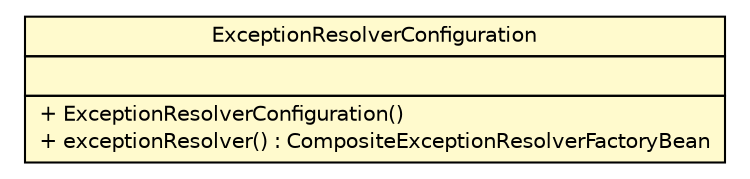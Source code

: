 #!/usr/local/bin/dot
#
# Class diagram 
# Generated by UMLGraph version R5_6-24-gf6e263 (http://www.umlgraph.org/)
#

digraph G {
	edge [fontname="Helvetica",fontsize=10,labelfontname="Helvetica",labelfontsize=10];
	node [fontname="Helvetica",fontsize=10,shape=plaintext];
	nodesep=0.25;
	ranksep=0.5;
	// com.yirendai.oss.lib.errorhandle.starter.ExceptionResolverConfiguration
	c1010 [label=<<table title="com.yirendai.oss.lib.errorhandle.starter.ExceptionResolverConfiguration" border="0" cellborder="1" cellspacing="0" cellpadding="2" port="p" bgcolor="lemonChiffon" href="./ExceptionResolverConfiguration.html">
		<tr><td><table border="0" cellspacing="0" cellpadding="1">
<tr><td align="center" balign="center"> ExceptionResolverConfiguration </td></tr>
		</table></td></tr>
		<tr><td><table border="0" cellspacing="0" cellpadding="1">
<tr><td align="left" balign="left">  </td></tr>
		</table></td></tr>
		<tr><td><table border="0" cellspacing="0" cellpadding="1">
<tr><td align="left" balign="left"> + ExceptionResolverConfiguration() </td></tr>
<tr><td align="left" balign="left"> + exceptionResolver() : CompositeExceptionResolverFactoryBean </td></tr>
		</table></td></tr>
		</table>>, URL="./ExceptionResolverConfiguration.html", fontname="Helvetica", fontcolor="black", fontsize=10.0];
}

